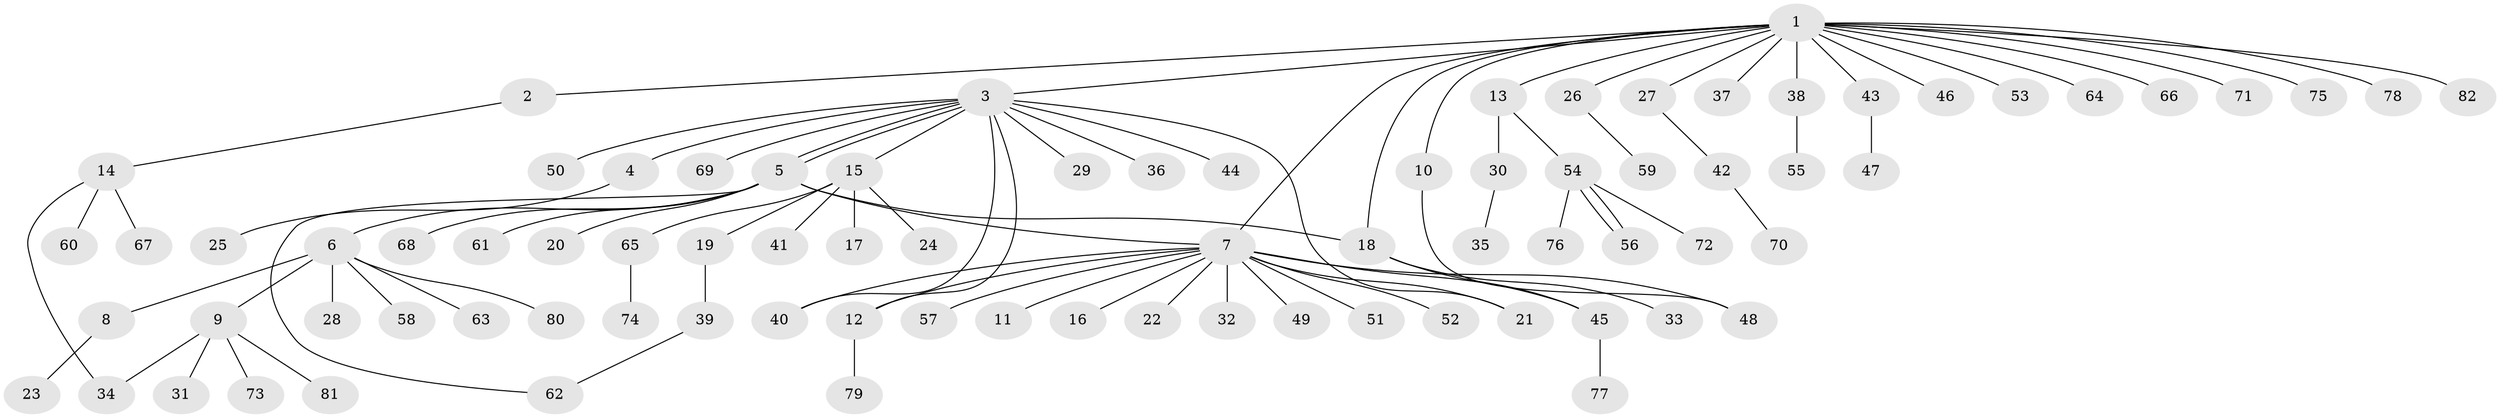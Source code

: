 // Generated by graph-tools (version 1.1) at 2025/01/03/09/25 03:01:50]
// undirected, 82 vertices, 92 edges
graph export_dot {
graph [start="1"]
  node [color=gray90,style=filled];
  1;
  2;
  3;
  4;
  5;
  6;
  7;
  8;
  9;
  10;
  11;
  12;
  13;
  14;
  15;
  16;
  17;
  18;
  19;
  20;
  21;
  22;
  23;
  24;
  25;
  26;
  27;
  28;
  29;
  30;
  31;
  32;
  33;
  34;
  35;
  36;
  37;
  38;
  39;
  40;
  41;
  42;
  43;
  44;
  45;
  46;
  47;
  48;
  49;
  50;
  51;
  52;
  53;
  54;
  55;
  56;
  57;
  58;
  59;
  60;
  61;
  62;
  63;
  64;
  65;
  66;
  67;
  68;
  69;
  70;
  71;
  72;
  73;
  74;
  75;
  76;
  77;
  78;
  79;
  80;
  81;
  82;
  1 -- 2;
  1 -- 3;
  1 -- 7;
  1 -- 10;
  1 -- 13;
  1 -- 18;
  1 -- 26;
  1 -- 27;
  1 -- 37;
  1 -- 38;
  1 -- 43;
  1 -- 46;
  1 -- 53;
  1 -- 64;
  1 -- 66;
  1 -- 71;
  1 -- 75;
  1 -- 78;
  1 -- 82;
  2 -- 14;
  3 -- 4;
  3 -- 5;
  3 -- 5;
  3 -- 12;
  3 -- 15;
  3 -- 21;
  3 -- 29;
  3 -- 36;
  3 -- 40;
  3 -- 44;
  3 -- 50;
  3 -- 69;
  4 -- 25;
  5 -- 6;
  5 -- 7;
  5 -- 18;
  5 -- 20;
  5 -- 61;
  5 -- 62;
  5 -- 68;
  6 -- 8;
  6 -- 9;
  6 -- 28;
  6 -- 58;
  6 -- 63;
  6 -- 80;
  7 -- 11;
  7 -- 12;
  7 -- 16;
  7 -- 21;
  7 -- 22;
  7 -- 32;
  7 -- 40;
  7 -- 45;
  7 -- 48;
  7 -- 49;
  7 -- 51;
  7 -- 52;
  7 -- 57;
  8 -- 23;
  9 -- 31;
  9 -- 34;
  9 -- 73;
  9 -- 81;
  10 -- 48;
  12 -- 79;
  13 -- 30;
  13 -- 54;
  14 -- 34;
  14 -- 60;
  14 -- 67;
  15 -- 17;
  15 -- 19;
  15 -- 24;
  15 -- 41;
  15 -- 65;
  18 -- 33;
  18 -- 45;
  19 -- 39;
  26 -- 59;
  27 -- 42;
  30 -- 35;
  38 -- 55;
  39 -- 62;
  42 -- 70;
  43 -- 47;
  45 -- 77;
  54 -- 56;
  54 -- 56;
  54 -- 72;
  54 -- 76;
  65 -- 74;
}
